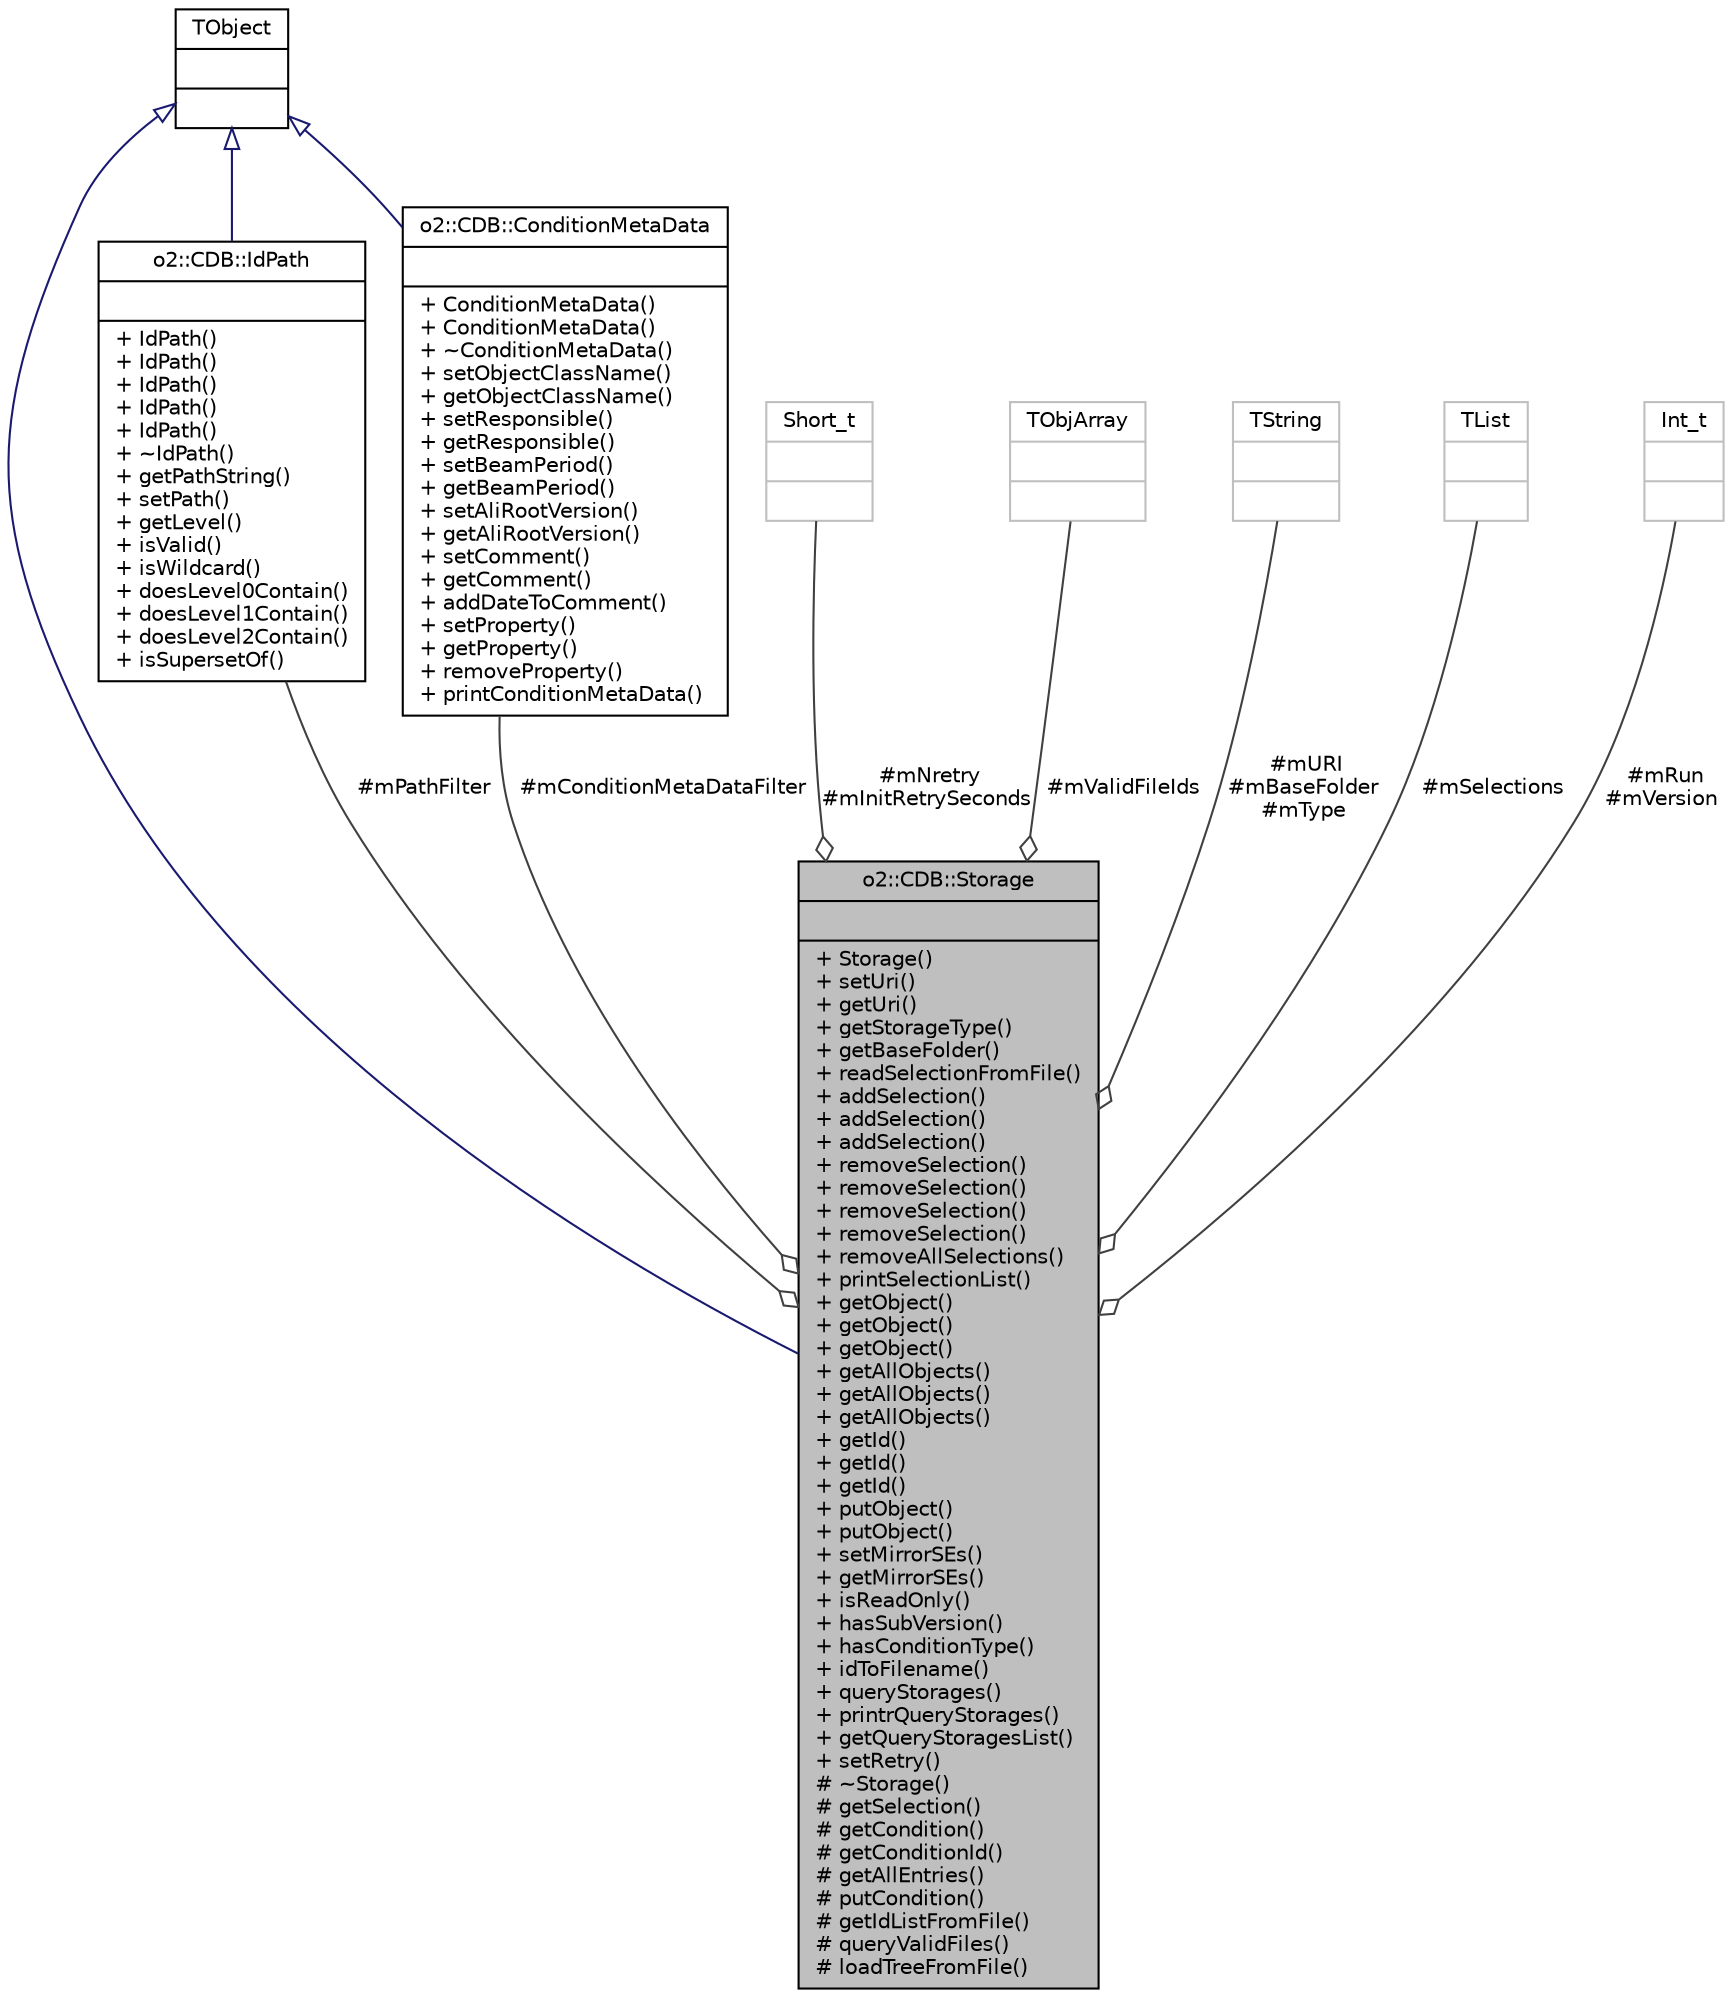 digraph "o2::CDB::Storage"
{
 // INTERACTIVE_SVG=YES
  bgcolor="transparent";
  edge [fontname="Helvetica",fontsize="10",labelfontname="Helvetica",labelfontsize="10"];
  node [fontname="Helvetica",fontsize="10",shape=record];
  Node1 [label="{o2::CDB::Storage\n||+ Storage()\l+ setUri()\l+ getUri()\l+ getStorageType()\l+ getBaseFolder()\l+ readSelectionFromFile()\l+ addSelection()\l+ addSelection()\l+ addSelection()\l+ removeSelection()\l+ removeSelection()\l+ removeSelection()\l+ removeSelection()\l+ removeAllSelections()\l+ printSelectionList()\l+ getObject()\l+ getObject()\l+ getObject()\l+ getAllObjects()\l+ getAllObjects()\l+ getAllObjects()\l+ getId()\l+ getId()\l+ getId()\l+ putObject()\l+ putObject()\l+ setMirrorSEs()\l+ getMirrorSEs()\l+ isReadOnly()\l+ hasSubVersion()\l+ hasConditionType()\l+ idToFilename()\l+ queryStorages()\l+ printrQueryStorages()\l+ getQueryStoragesList()\l+ setRetry()\l# ~Storage()\l# getSelection()\l# getCondition()\l# getConditionId()\l# getAllEntries()\l# putCondition()\l# getIdListFromFile()\l# queryValidFiles()\l# loadTreeFromFile()\l}",height=0.2,width=0.4,color="black", fillcolor="grey75", style="filled" fontcolor="black"];
  Node2 -> Node1 [dir="back",color="midnightblue",fontsize="10",style="solid",arrowtail="onormal",fontname="Helvetica"];
  Node2 [label="{TObject\n||}",height=0.2,width=0.4,color="black",URL="$d5/d0f/classTObject.html"];
  Node3 -> Node1 [color="grey25",fontsize="10",style="solid",label=" #mNretry\n#mInitRetrySeconds" ,arrowhead="odiamond",fontname="Helvetica"];
  Node3 [label="{Short_t\n||}",height=0.2,width=0.4,color="grey75"];
  Node4 -> Node1 [color="grey25",fontsize="10",style="solid",label=" #mValidFileIds" ,arrowhead="odiamond",fontname="Helvetica"];
  Node4 [label="{TObjArray\n||}",height=0.2,width=0.4,color="grey75"];
  Node5 -> Node1 [color="grey25",fontsize="10",style="solid",label=" #mURI\n#mBaseFolder\n#mType" ,arrowhead="odiamond",fontname="Helvetica"];
  Node5 [label="{TString\n||}",height=0.2,width=0.4,color="grey75"];
  Node6 -> Node1 [color="grey25",fontsize="10",style="solid",label=" #mPathFilter" ,arrowhead="odiamond",fontname="Helvetica"];
  Node6 [label="{o2::CDB::IdPath\n||+ IdPath()\l+ IdPath()\l+ IdPath()\l+ IdPath()\l+ IdPath()\l+ ~IdPath()\l+ getPathString()\l+ setPath()\l+ getLevel()\l+ isValid()\l+ isWildcard()\l+ doesLevel0Contain()\l+ doesLevel1Contain()\l+ doesLevel2Contain()\l+ isSupersetOf()\l}",height=0.2,width=0.4,color="black",URL="$d6/dae/classo2_1_1CDB_1_1IdPath.html"];
  Node2 -> Node6 [dir="back",color="midnightblue",fontsize="10",style="solid",arrowtail="onormal",fontname="Helvetica"];
  Node7 -> Node1 [color="grey25",fontsize="10",style="solid",label=" #mSelections" ,arrowhead="odiamond",fontname="Helvetica"];
  Node7 [label="{TList\n||}",height=0.2,width=0.4,color="grey75"];
  Node8 -> Node1 [color="grey25",fontsize="10",style="solid",label=" #mConditionMetaDataFilter" ,arrowhead="odiamond",fontname="Helvetica"];
  Node8 [label="{o2::CDB::ConditionMetaData\n||+ ConditionMetaData()\l+ ConditionMetaData()\l+ ~ConditionMetaData()\l+ setObjectClassName()\l+ getObjectClassName()\l+ setResponsible()\l+ getResponsible()\l+ setBeamPeriod()\l+ getBeamPeriod()\l+ setAliRootVersion()\l+ getAliRootVersion()\l+ setComment()\l+ getComment()\l+ addDateToComment()\l+ setProperty()\l+ getProperty()\l+ removeProperty()\l+ printConditionMetaData()\l}",height=0.2,width=0.4,color="black",URL="$d8/d14/classo2_1_1CDB_1_1ConditionMetaData.html"];
  Node2 -> Node8 [dir="back",color="midnightblue",fontsize="10",style="solid",arrowtail="onormal",fontname="Helvetica"];
  Node9 -> Node1 [color="grey25",fontsize="10",style="solid",label=" #mRun\n#mVersion" ,arrowhead="odiamond",fontname="Helvetica"];
  Node9 [label="{Int_t\n||}",height=0.2,width=0.4,color="grey75"];
}
